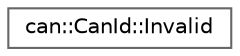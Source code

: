 digraph "Graphical Class Hierarchy"
{
 // LATEX_PDF_SIZE
  bgcolor="transparent";
  edge [fontname=Helvetica,fontsize=10,labelfontname=Helvetica,labelfontsize=10];
  node [fontname=Helvetica,fontsize=10,shape=box,height=0.2,width=0.4];
  rankdir="LR";
  Node0 [id="Node000000",label="can::CanId::Invalid",height=0.2,width=0.4,color="grey40", fillcolor="white", style="filled",URL="$dd/d9b/structcan_1_1CanId_1_1Invalid.html",tooltip=" "];
}
